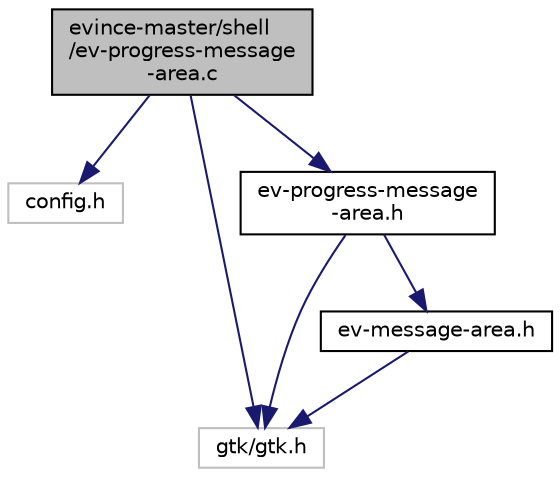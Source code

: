 digraph "evince-master/shell/ev-progress-message-area.c"
{
  edge [fontname="Helvetica",fontsize="10",labelfontname="Helvetica",labelfontsize="10"];
  node [fontname="Helvetica",fontsize="10",shape=record];
  Node1 [label="evince-master/shell\l/ev-progress-message\l-area.c",height=0.2,width=0.4,color="black", fillcolor="grey75", style="filled" fontcolor="black"];
  Node1 -> Node2 [color="midnightblue",fontsize="10",style="solid",fontname="Helvetica"];
  Node2 [label="config.h",height=0.2,width=0.4,color="grey75", fillcolor="white", style="filled"];
  Node1 -> Node3 [color="midnightblue",fontsize="10",style="solid",fontname="Helvetica"];
  Node3 [label="gtk/gtk.h",height=0.2,width=0.4,color="grey75", fillcolor="white", style="filled"];
  Node1 -> Node4 [color="midnightblue",fontsize="10",style="solid",fontname="Helvetica"];
  Node4 [label="ev-progress-message\l-area.h",height=0.2,width=0.4,color="black", fillcolor="white", style="filled",URL="$d0/d8a/ev-progress-message-area_8h.html"];
  Node4 -> Node3 [color="midnightblue",fontsize="10",style="solid",fontname="Helvetica"];
  Node4 -> Node5 [color="midnightblue",fontsize="10",style="solid",fontname="Helvetica"];
  Node5 [label="ev-message-area.h",height=0.2,width=0.4,color="black", fillcolor="white", style="filled",URL="$d2/d92/ev-message-area_8h.html"];
  Node5 -> Node3 [color="midnightblue",fontsize="10",style="solid",fontname="Helvetica"];
}
